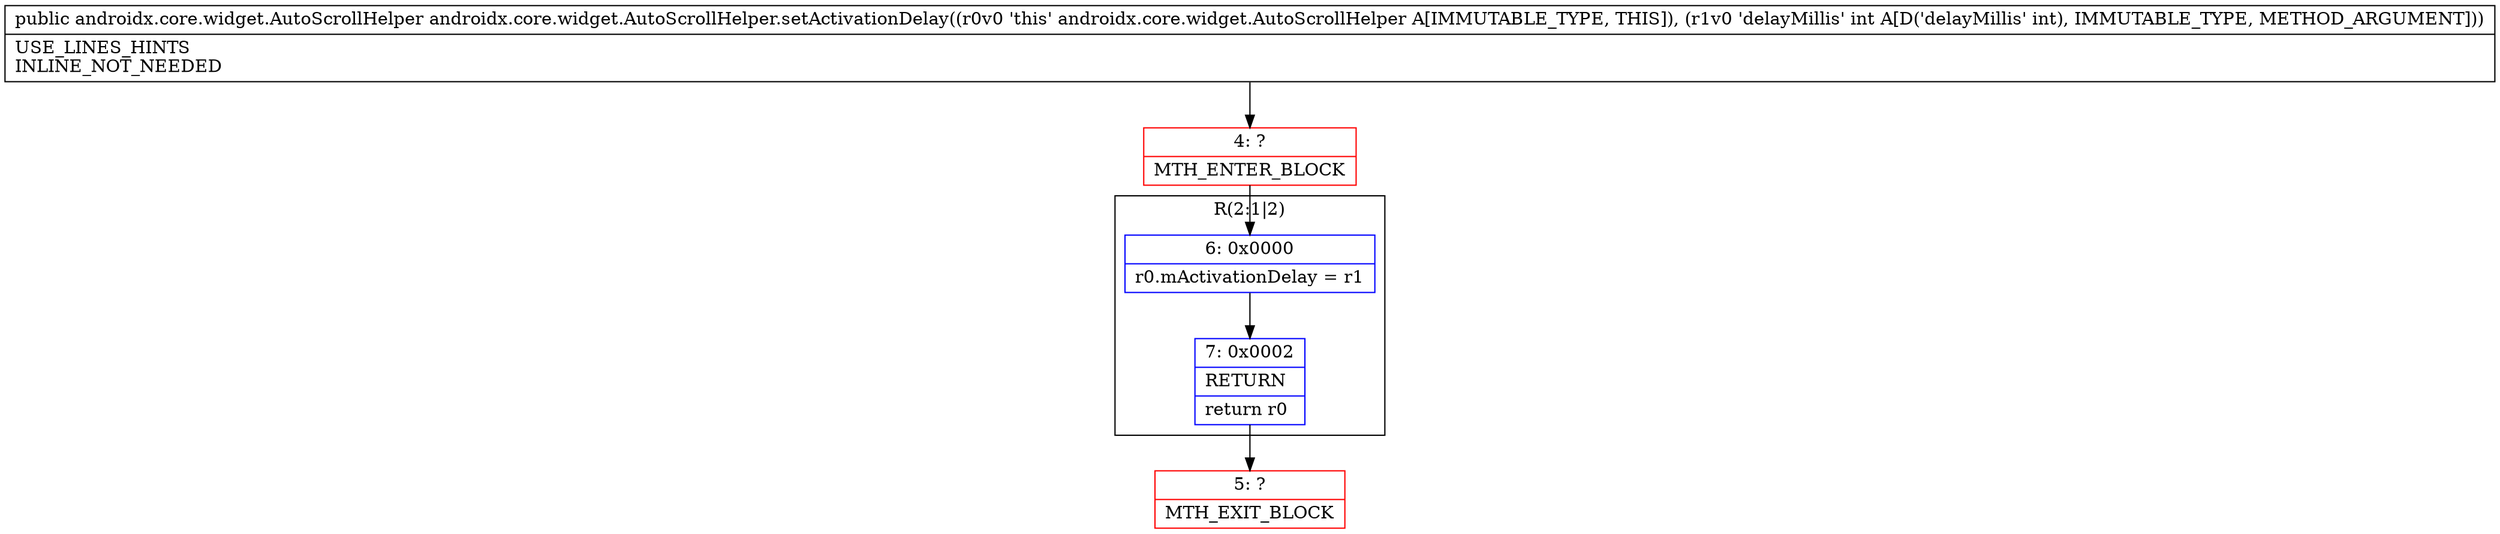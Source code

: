 digraph "CFG forandroidx.core.widget.AutoScrollHelper.setActivationDelay(I)Landroidx\/core\/widget\/AutoScrollHelper;" {
subgraph cluster_Region_305929367 {
label = "R(2:1|2)";
node [shape=record,color=blue];
Node_6 [shape=record,label="{6\:\ 0x0000|r0.mActivationDelay = r1\l}"];
Node_7 [shape=record,label="{7\:\ 0x0002|RETURN\l|return r0\l}"];
}
Node_4 [shape=record,color=red,label="{4\:\ ?|MTH_ENTER_BLOCK\l}"];
Node_5 [shape=record,color=red,label="{5\:\ ?|MTH_EXIT_BLOCK\l}"];
MethodNode[shape=record,label="{public androidx.core.widget.AutoScrollHelper androidx.core.widget.AutoScrollHelper.setActivationDelay((r0v0 'this' androidx.core.widget.AutoScrollHelper A[IMMUTABLE_TYPE, THIS]), (r1v0 'delayMillis' int A[D('delayMillis' int), IMMUTABLE_TYPE, METHOD_ARGUMENT]))  | USE_LINES_HINTS\lINLINE_NOT_NEEDED\l}"];
MethodNode -> Node_4;Node_6 -> Node_7;
Node_7 -> Node_5;
Node_4 -> Node_6;
}

